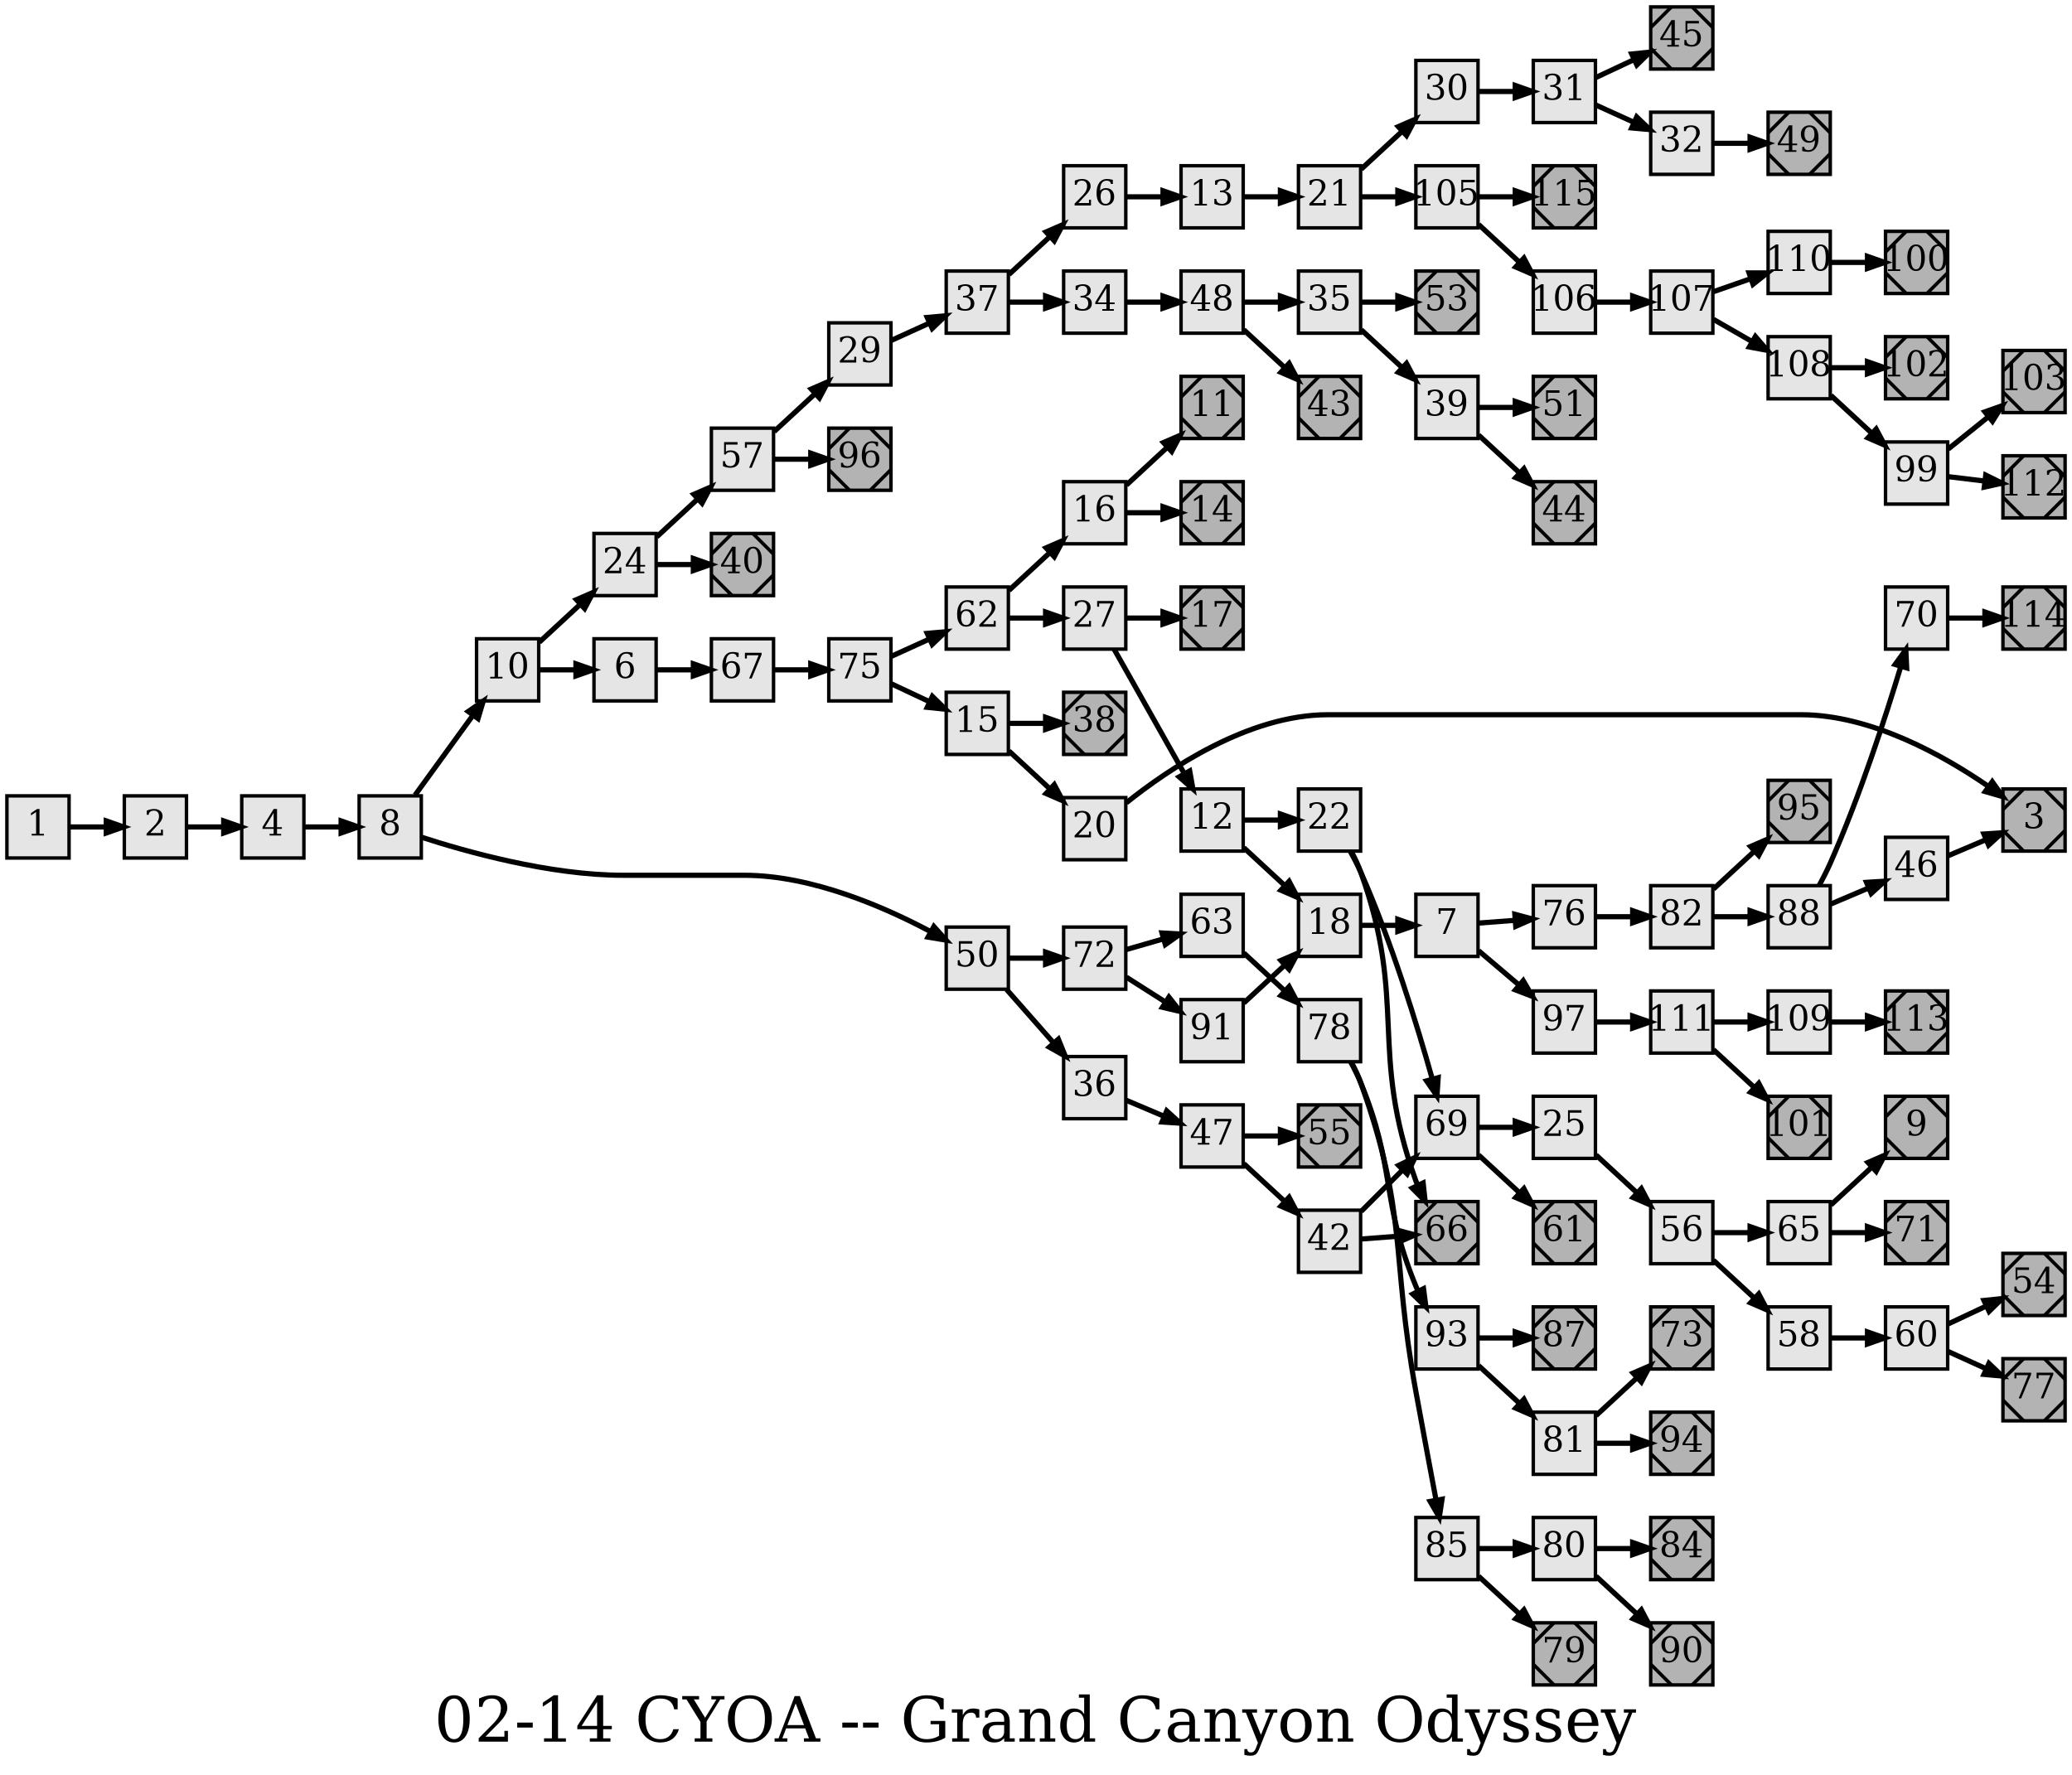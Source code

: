 digraph g{
  graph [ label="02-14 CYOA -- Grand Canyon Odyssey" rankdir=LR, ordering=out, fontsize=36, nodesep="0.35", ranksep="0.45"];
  node  [shape=rect, penwidth=2, fontsize=20, style=filled, fillcolor=grey90, margin="0,0", labelfloat=true, regular=true, fixedsize=true];
  edge  [labelfloat=true, penwidth=3, fontsize=12];
  // ---;
  // group  : Katz;
  // id     : 02-14;
  // gbid   : 527;
  // series : CYOA;
  // title  : Grand Canyon Odyssey;
  // author : Jay Leibold;
  // credit:;
  // - name : Cindy Lam;
  // role : encoder;
  // date : 2018-03-16;
  // render:;
  // - name   : small;
  // styles : gvStyles.txt;
  // engine : dot;
  // comment: >;
  
  // ---;
  
  // From | To | Label;
  
  1 -> 2;
  2 -> 4;
  3	[ xlabel="E", shape=Msquare, fontsize=20, fillcolor=grey70, xlabel="" ];
  4 -> 8;
  6 -> 67;
  7 -> 76;
  7 -> 97;
  8 -> 10;
  8 -> 50;
  9	[ xlabel="E", shape=Msquare, fontsize=20, fillcolor=grey70, xlabel="" ];
  10 -> 24;
  10 -> 6;
  11	[ xlabel="E", shape=Msquare, fontsize=20, fillcolor=grey70, xlabel="" ];
  12 -> 22;
  12 -> 18;
  13 -> 21;
  14	[ xlabel="E", shape=Msquare, fontsize=20, fillcolor=grey70, xlabel="" ];
  15 -> 38;
  15 -> 20;
  16 -> 11;
  16 -> 14;
  17	[ xlabel="E", shape=Msquare, fontsize=20, fillcolor=grey70, xlabel="" ];
  18 -> 7;
  20 -> 3;
  21 -> 30;
  21 -> 105;
  22 -> 69;
  22 -> 66;
  24 -> 57;
  25 -> 56;
  26 -> 13;
  27 -> 12;
  27 -> 17;
  29 -> 37;
  30 -> 31;
  31 -> 45;
  31 -> 32;
  32 -> 49;
  34 -> 48;
  24 -> 40;
  35 -> 53;
  35 -> 39;
  36 -> 47;
  37 -> 26;
  37 -> 34;
  38	[ xlabel="E", shape=Msquare, fontsize=20, fillcolor=grey70, xlabel="" ];
  39 -> 51;
  39 -> 44;
  40	[ xlabel="E", shape=Msquare, fontsize=20, fillcolor=grey70, xlabel="" ];
  42 -> 69;
  42 -> 66;
  43	[ xlabel="E", shape=Msquare, fontsize=20, fillcolor=grey70, xlabel="" ];
  44	[ xlabel="E", shape=Msquare, fontsize=20, fillcolor=grey70, xlabel="" ];
  45	[ xlabel="E", shape=Msquare, fontsize=20, fillcolor=grey70, xlabel="" ];
  46 -> 3;
  47 -> 55;
  47 -> 42;
  48 -> 35;
  48 -> 43;
  49	[ xlabel="E", shape=Msquare, fontsize=20, fillcolor=grey70, xlabel="" ];
  50 -> 72;
  50 -> 36;
  51	[ xlabel="E", shape=Msquare, fontsize=20, fillcolor=grey70, xlabel="" ];
  53	[ xlabel="E", shape=Msquare, fontsize=20, fillcolor=grey70, xlabel="" ];
  54	[ xlabel="E", shape=Msquare, fontsize=20, fillcolor=grey70, xlabel="" ];
  55	[ xlabel="E", shape=Msquare, fontsize=20, fillcolor=grey70, xlabel="" ];
  56 -> 65;
  56 -> 58;
  57 -> 29;
  57 -> 96;
  58 -> 60;
  60 -> 54;
  60 -> 77;
  61	[ xlabel="E", shape=Msquare, fontsize=20, fillcolor=grey70, xlabel="" ];
  62 -> 16;
  62 -> 27;
  63 -> 78;
  65 -> 9;
  65 -> 71;
  66	[ xlabel="E", shape=Msquare, fontsize=20, fillcolor=grey70, xlabel="" ];
  67 -> 75;
  69 -> 25;
  69 -> 61;
  70 -> 114;
  71	[ xlabel="E", shape=Msquare, fontsize=20, fillcolor=grey70, xlabel="" ];
  72 -> 63;
  72 -> 91;
  73	[ xlabel="E", shape=Msquare, fontsize=20, fillcolor=grey70, xlabel="" ];
  75 -> 62;
  75 -> 15;
  76 -> 82;
  77	[ xlabel="E", shape=Msquare, fontsize=20, fillcolor=grey70, xlabel="" ];
  78 -> 93;
  78 -> 85;
  79	[ xlabel="E", shape=Msquare, fontsize=20, fillcolor=grey70, xlabel="" ];
  80 -> 84;
  80 -> 90;
  81 -> 73;
  81 -> 94;
  82 -> 95;
  82 -> 88;
  84	[ xlabel="E", shape=Msquare, fontsize=20, fillcolor=grey70, xlabel="" ];
  85 -> 80;
  85 -> 79;
  87	[ xlabel="E", shape=Msquare, fontsize=20, fillcolor=grey70, xlabel="" ];
  88 -> 70;
  88 -> 46;
  90	[ xlabel="E", shape=Msquare, fontsize=20, fillcolor=grey70, xlabel="" ];
  91 -> 18;
  93 -> 87;
  93 -> 81;
  94	[ xlabel="E", shape=Msquare, fontsize=20, fillcolor=grey70, xlabel="" ];
  95	[ xlabel="E", shape=Msquare, fontsize=20, fillcolor=grey70, xlabel="" ];
  96	[ xlabel="E", shape=Msquare, fontsize=20, fillcolor=grey70, xlabel="" ];
  97 -> 111;
  99 -> 103;
  99 -> 112;
  100	[ xlabel="E", shape=Msquare, fontsize=20, fillcolor=grey70, xlabel="" ];
  101	[ xlabel="E", shape=Msquare, fontsize=20, fillcolor=grey70, xlabel="" ];
  102	[ xlabel="E", shape=Msquare, fontsize=20, fillcolor=grey70, xlabel="" ];
  103	[ xlabel="E", shape=Msquare, fontsize=20, fillcolor=grey70, xlabel="" ];
  105 -> 115;
  105 -> 106;
  106 -> 107;
  107 -> 110;
  107 -> 108;
  108 -> 102;
  108 -> 99;
  109 -> 113;
  110 -> 100;
  111 -> 109;
  111 -> 101;
  112	[ xlabel="E", shape=Msquare, fontsize=20, fillcolor=grey70, xlabel="" ];
  113	[ xlabel="E", shape=Msquare, fontsize=20, fillcolor=grey70, xlabel="" ];
  114	[ xlabel="E", shape=Msquare, fontsize=20, fillcolor=grey70, xlabel="" ];
  115	[ xlabel="E", shape=Msquare, fontsize=20, fillcolor=grey70, xlabel="" ];

  // Illustrations;
  
  4	[ xlabel="ILL", image="illustration-full.png", xlabel="" ];
  18	[ xlabel="ILL", image="illustration-full.png", xlabel="" ];
  22	[ xlabel="ILL", image="illustration-full.png", xlabel="" ];
  29	[ xlabel="ILL", image="illustration-full.png", xlabel="" ];
  32	[ xlabel="ILL", image="illustration-full.png", xlabel="" ];
  40	[ xlabel="ILL", image="illustration-full.png", xlabel="" ];
  53	[ xlabel="ILL", image="illustration-full.png", xlabel="" ];
  58	[ xlabel="ILL", image="illustration-full.png", xlabel="" ];
  65	[ xlabel="ILL", image="illustration-full.png", xlabel="" ];
  69	[ xlabel="ILL", image="illustration-full.png", xlabel="" ];
  75	[ xlabel="ILL", image="illustration-full.png", xlabel="" ];
  82	[ xlabel="ILL", image="illustration-full.png", xlabel="" ];
  87	[ xlabel="ILL", image="illustration-full.png", xlabel="" ];
  88	[ xlabel="ILL", image="illustration-full.png", xlabel="" ];
  93	[ xlabel="ILL", image="illustration-full.png", xlabel="" ];
  99	[ xlabel="ILL", image="illustration-full.png", xlabel="" ];
  105	[ xlabel="ILL", image="illustration-full.png", xlabel="" ];
  
  11	[ xlabel="IAFTER", image="illustration-lower.png", xlabel="" ];
  46	[ xlabel="IAFTER", image="illustration-lower.png", xlabel="" ];
  55	[ xlabel="IAFTER", image="illustration-lower.png", xlabel="" ];
  101	[ xlabel="IAFTER", image="illustration-lower.png", xlabel="" ];
  114	[ xlabel="IAFTER", image="illustration-lower.png", xlabel="" ];
}

